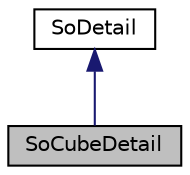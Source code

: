 digraph "SoCubeDetail"
{
 // LATEX_PDF_SIZE
  edge [fontname="Helvetica",fontsize="10",labelfontname="Helvetica",labelfontsize="10"];
  node [fontname="Helvetica",fontsize="10",shape=record];
  Node1 [label="SoCubeDetail",height=0.2,width=0.4,color="black", fillcolor="grey75", style="filled", fontcolor="black",tooltip="The SoCubeDetail class contains information about the parts of a SoCube shape."];
  Node2 -> Node1 [dir="back",color="midnightblue",fontsize="10",style="solid",fontname="Helvetica"];
  Node2 [label="SoDetail",height=0.2,width=0.4,color="black", fillcolor="white", style="filled",URL="$classSoDetail.html",tooltip="The SoDetail class is the superclass for all classes storing detailed information about particular sh..."];
}
